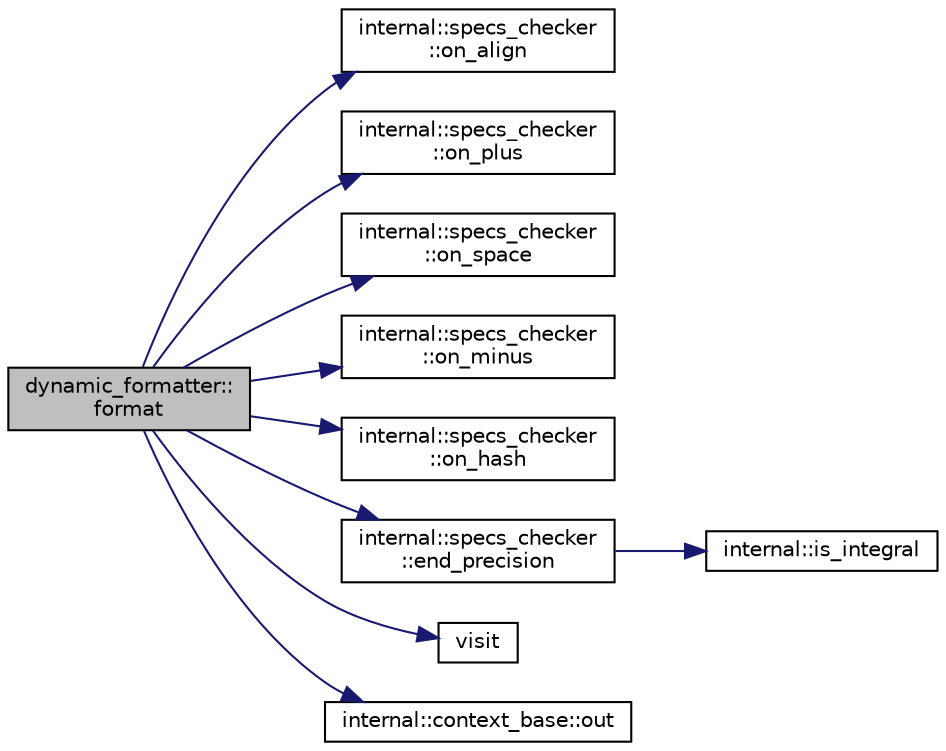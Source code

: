 digraph "dynamic_formatter::format"
{
  edge [fontname="Helvetica",fontsize="10",labelfontname="Helvetica",labelfontsize="10"];
  node [fontname="Helvetica",fontsize="10",shape=record];
  rankdir="LR";
  Node1 [label="dynamic_formatter::\lformat",height=0.2,width=0.4,color="black", fillcolor="grey75", style="filled" fontcolor="black"];
  Node1 -> Node2 [color="midnightblue",fontsize="10",style="solid",fontname="Helvetica"];
  Node2 [label="internal::specs_checker\l::on_align",height=0.2,width=0.4,color="black", fillcolor="white", style="filled",URL="$classinternal_1_1specs__checker.html#ab4c0aaf640c5bf31b031a6fd502213fb"];
  Node1 -> Node3 [color="midnightblue",fontsize="10",style="solid",fontname="Helvetica"];
  Node3 [label="internal::specs_checker\l::on_plus",height=0.2,width=0.4,color="black", fillcolor="white", style="filled",URL="$classinternal_1_1specs__checker.html#a12d7b0e358cb4fa37ea1e743fc91df62"];
  Node1 -> Node4 [color="midnightblue",fontsize="10",style="solid",fontname="Helvetica"];
  Node4 [label="internal::specs_checker\l::on_space",height=0.2,width=0.4,color="black", fillcolor="white", style="filled",URL="$classinternal_1_1specs__checker.html#ad3ad96ca1b6ccf5495de4aecbb1a4d7a"];
  Node1 -> Node5 [color="midnightblue",fontsize="10",style="solid",fontname="Helvetica"];
  Node5 [label="internal::specs_checker\l::on_minus",height=0.2,width=0.4,color="black", fillcolor="white", style="filled",URL="$classinternal_1_1specs__checker.html#ab52e2fc452636fd081d9392956dfe6e9"];
  Node1 -> Node6 [color="midnightblue",fontsize="10",style="solid",fontname="Helvetica"];
  Node6 [label="internal::specs_checker\l::on_hash",height=0.2,width=0.4,color="black", fillcolor="white", style="filled",URL="$classinternal_1_1specs__checker.html#a90ca884ae61ca7badce5ca112cd168bb"];
  Node1 -> Node7 [color="midnightblue",fontsize="10",style="solid",fontname="Helvetica"];
  Node7 [label="internal::specs_checker\l::end_precision",height=0.2,width=0.4,color="black", fillcolor="white", style="filled",URL="$classinternal_1_1specs__checker.html#a0c16ee4bc2e70bb2c3e736e195dcd870"];
  Node7 -> Node8 [color="midnightblue",fontsize="10",style="solid",fontname="Helvetica"];
  Node8 [label="internal::is_integral",height=0.2,width=0.4,color="black", fillcolor="white", style="filled",URL="$namespaceinternal.html#a09faa33ade86f8ff4b7eae46cfe148ee"];
  Node1 -> Node9 [color="midnightblue",fontsize="10",style="solid",fontname="Helvetica"];
  Node9 [label="visit",height=0.2,width=0.4,color="black", fillcolor="white", style="filled",URL="$vendor_2spdlog_2include_2spdlog_2fmt_2bundled_2_core_8h.html#af5f4405970c52a2ede8b225b58e1f613"];
  Node1 -> Node10 [color="midnightblue",fontsize="10",style="solid",fontname="Helvetica"];
  Node10 [label="internal::context_base::out",height=0.2,width=0.4,color="black", fillcolor="white", style="filled",URL="$classinternal_1_1context__base.html#ab77c1d5e2cf72ef323e1599be8567fee"];
}
